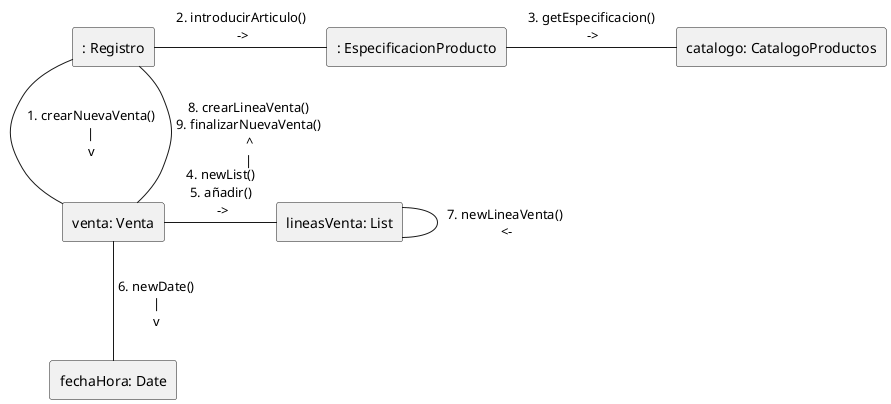 @startuml Reto06_EjercicioH
agent ": Registro" as class1
agent "venta: Venta" as class2
agent "catalogo: CatalogoProductos" as class3
agent "fechaHora: Date" as class4
agent "lineasVenta: List" as class5
agent ": EspecificacionProducto" as class6

class1 - class2 : " 1. crearNuevaVenta() \n | \nv"
class1 - class6 : " 2. introducirArticulo() \n ->"
class6 - class3 : " 3. getEspecificacion() \n ->"
class2 - class5 : " 4. newList() \n 5. añadir() \n ->"
class2 -- class4 : " 6. newDate() \n | \nv"
class5 - class5 : " 7. newLineaVenta() \n <-"
class2 -- class1 : " 8. crearLineaVenta() \n 9. finalizarNuevaVenta() \n ^\n|"
@enduml